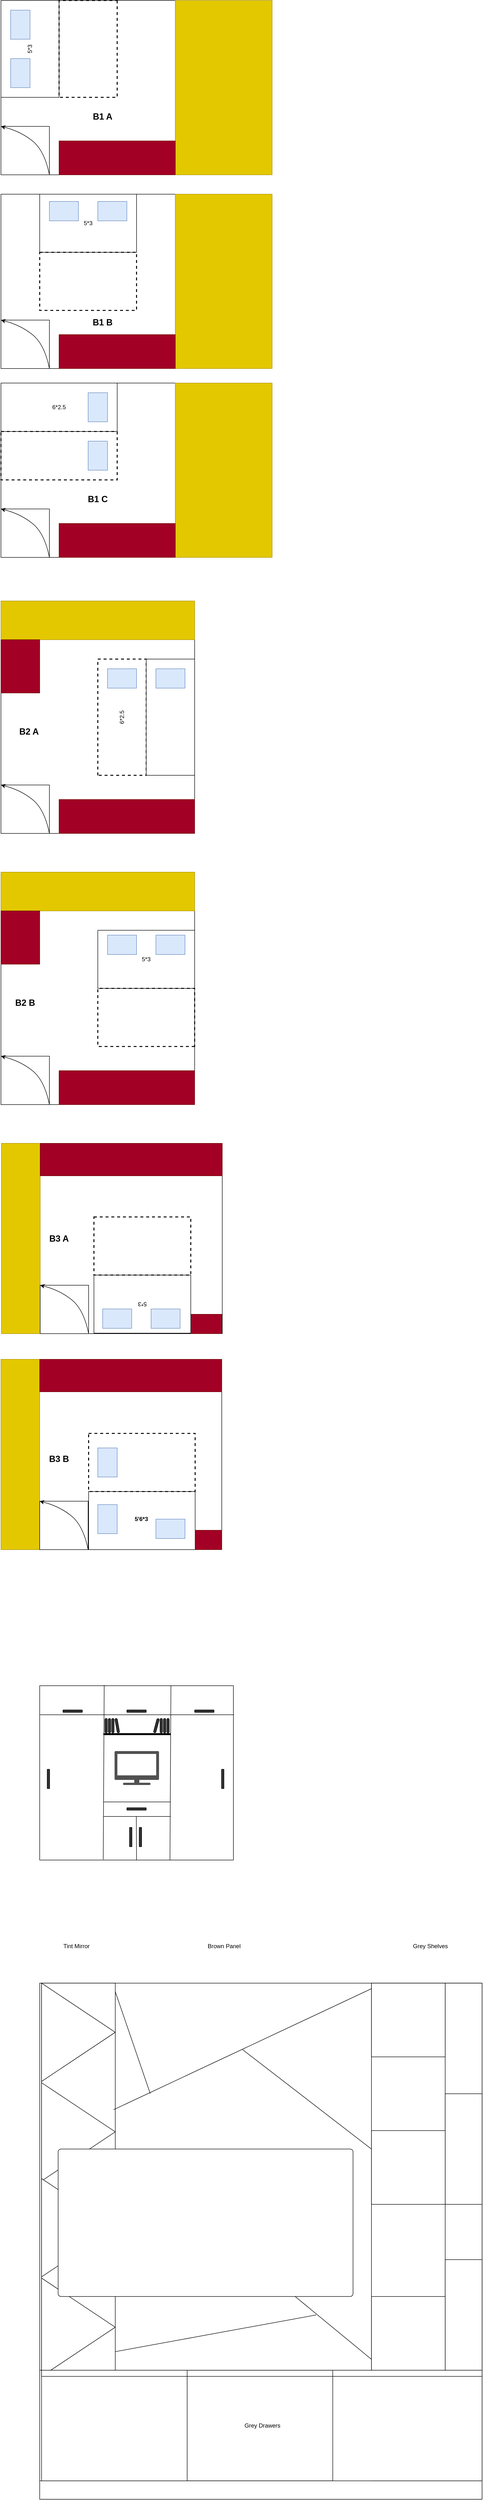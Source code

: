 <mxfile version="14.8.1" type="github">
  <diagram id="ZkYAFQrB4FQ_Co6BY5Ft" name="Page-1">
    <mxGraphModel dx="2098" dy="2059" grid="1" gridSize="10" guides="1" tooltips="1" connect="1" arrows="1" fold="1" page="0" pageScale="1" pageWidth="827" pageHeight="1169" math="0" shadow="0">
      <root>
        <mxCell id="0" />
        <mxCell id="1" parent="0" />
        <mxCell id="LpJt9IebrQdKaDS4yMnM-16" value="" style="whiteSpace=wrap;html=1;fillColor=none;" parent="1" vertex="1">
          <mxGeometry x="-720" y="-370" width="360" height="360" as="geometry" />
        </mxCell>
        <mxCell id="LpJt9IebrQdKaDS4yMnM-1" value="" style="whiteSpace=wrap;html=1;fillColor=none;" parent="1" vertex="1">
          <mxGeometry x="-720" y="-760" width="360" height="360" as="geometry" />
        </mxCell>
        <mxCell id="LpJt9IebrQdKaDS4yMnM-3" value="" style="rounded=0;whiteSpace=wrap;html=1;fillColor=#e3c800;strokeColor=#B09500;fontColor=#ffffff;" parent="1" vertex="1">
          <mxGeometry x="-360" y="-760" width="200" height="360" as="geometry" />
        </mxCell>
        <mxCell id="LpJt9IebrQdKaDS4yMnM-6" value="" style="rounded=0;whiteSpace=wrap;html=1;fillColor=#a20025;strokeColor=#6F0000;fontColor=#ffffff;" parent="1" vertex="1">
          <mxGeometry x="-600" y="-470" width="240" height="70" as="geometry" />
        </mxCell>
        <mxCell id="LpJt9IebrQdKaDS4yMnM-12" value="" style="group;dashed=1;strokeWidth=2;" parent="1" vertex="1" connectable="0">
          <mxGeometry x="-640" y="-760" width="200" height="240" as="geometry" />
        </mxCell>
        <mxCell id="LpJt9IebrQdKaDS4yMnM-9" value="5*3" style="rounded=0;whiteSpace=wrap;html=1;" parent="LpJt9IebrQdKaDS4yMnM-12" vertex="1">
          <mxGeometry width="200" height="120" as="geometry" />
        </mxCell>
        <mxCell id="LpJt9IebrQdKaDS4yMnM-10" value="" style="rounded=0;whiteSpace=wrap;html=1;fillColor=none;dashed=1;strokeWidth=2;" parent="LpJt9IebrQdKaDS4yMnM-12" vertex="1">
          <mxGeometry y="120" width="200" height="120" as="geometry" />
        </mxCell>
        <mxCell id="LpJt9IebrQdKaDS4yMnM-146" value="" style="rounded=0;whiteSpace=wrap;html=1;fillColor=#dae8fc;strokeColor=#6c8ebf;rotation=-90;" parent="LpJt9IebrQdKaDS4yMnM-12" vertex="1">
          <mxGeometry x="30" y="5" width="40" height="60" as="geometry" />
        </mxCell>
        <mxCell id="LpJt9IebrQdKaDS4yMnM-147" value="" style="rounded=0;whiteSpace=wrap;html=1;fillColor=#dae8fc;strokeColor=#6c8ebf;rotation=-90;" parent="LpJt9IebrQdKaDS4yMnM-12" vertex="1">
          <mxGeometry x="130" y="5" width="40" height="60" as="geometry" />
        </mxCell>
        <mxCell id="LpJt9IebrQdKaDS4yMnM-18" value="" style="rounded=0;whiteSpace=wrap;html=1;fillColor=#e3c800;strokeColor=#B09500;fontColor=#ffffff;" parent="1" vertex="1">
          <mxGeometry x="-360" y="-370" width="200" height="360" as="geometry" />
        </mxCell>
        <mxCell id="LpJt9IebrQdKaDS4yMnM-20" value="" style="rounded=0;whiteSpace=wrap;html=1;fillColor=#a20025;strokeColor=#6F0000;fontColor=#ffffff;" parent="1" vertex="1">
          <mxGeometry x="-600" y="-80" width="240" height="70" as="geometry" />
        </mxCell>
        <mxCell id="LpJt9IebrQdKaDS4yMnM-32" value="" style="whiteSpace=wrap;html=1;fillColor=none;" parent="1" vertex="1">
          <mxGeometry x="-720" y="-1160" width="360" height="360" as="geometry" />
        </mxCell>
        <mxCell id="LpJt9IebrQdKaDS4yMnM-34" value="" style="rounded=0;whiteSpace=wrap;html=1;fillColor=#e3c800;strokeColor=#B09500;fontColor=#ffffff;" parent="1" vertex="1">
          <mxGeometry x="-360" y="-1160" width="200" height="360" as="geometry" />
        </mxCell>
        <mxCell id="LpJt9IebrQdKaDS4yMnM-36" value="" style="rounded=0;whiteSpace=wrap;html=1;fillColor=#a20025;strokeColor=#6F0000;fontColor=#ffffff;" parent="1" vertex="1">
          <mxGeometry x="-600" y="-870" width="240" height="70" as="geometry" />
        </mxCell>
        <mxCell id="LpJt9IebrQdKaDS4yMnM-37" value="" style="group;rotation=-90;" parent="1" vertex="1" connectable="0">
          <mxGeometry x="-700" y="-1180" width="200" height="240" as="geometry" />
        </mxCell>
        <mxCell id="LpJt9IebrQdKaDS4yMnM-40" value="" style="group;rotation=-90;" parent="LpJt9IebrQdKaDS4yMnM-37" vertex="1" connectable="0">
          <mxGeometry width="200" height="240" as="geometry" />
        </mxCell>
        <mxCell id="LpJt9IebrQdKaDS4yMnM-38" value="5*3" style="rounded=0;whiteSpace=wrap;html=1;direction=west;rotation=-90;" parent="LpJt9IebrQdKaDS4yMnM-40" vertex="1">
          <mxGeometry x="-60" y="60" width="200" height="120" as="geometry" />
        </mxCell>
        <mxCell id="LpJt9IebrQdKaDS4yMnM-39" value="" style="rounded=0;whiteSpace=wrap;html=1;direction=west;rotation=-90;fillColor=none;dashed=1;strokeWidth=2;" parent="LpJt9IebrQdKaDS4yMnM-40" vertex="1">
          <mxGeometry x="60" y="60" width="200" height="120" as="geometry" />
        </mxCell>
        <mxCell id="LpJt9IebrQdKaDS4yMnM-143" value="" style="rounded=0;whiteSpace=wrap;html=1;fillColor=#dae8fc;strokeColor=#6c8ebf;" parent="LpJt9IebrQdKaDS4yMnM-40" vertex="1">
          <mxGeometry y="40" width="40" height="60" as="geometry" />
        </mxCell>
        <mxCell id="LpJt9IebrQdKaDS4yMnM-145" value="" style="rounded=0;whiteSpace=wrap;html=1;fillColor=#dae8fc;strokeColor=#6c8ebf;rotation=-180;" parent="LpJt9IebrQdKaDS4yMnM-40" vertex="1">
          <mxGeometry y="140" width="40" height="60" as="geometry" />
        </mxCell>
        <mxCell id="LpJt9IebrQdKaDS4yMnM-14" value="6*2.5" style="rounded=0;whiteSpace=wrap;html=1;" parent="1" vertex="1">
          <mxGeometry x="-720" y="-370" width="240" height="100" as="geometry" />
        </mxCell>
        <mxCell id="LpJt9IebrQdKaDS4yMnM-15" value="" style="rounded=0;whiteSpace=wrap;html=1;fillColor=none;dashed=1;strokeWidth=2;" parent="1" vertex="1">
          <mxGeometry x="-720" y="-270" width="240" height="100" as="geometry" />
        </mxCell>
        <mxCell id="LpJt9IebrQdKaDS4yMnM-49" value="" style="rounded=0;whiteSpace=wrap;html=1;fillColor=#dae8fc;strokeColor=#6c8ebf;" parent="1" vertex="1">
          <mxGeometry x="-540" y="-350" width="40" height="60" as="geometry" />
        </mxCell>
        <mxCell id="LpJt9IebrQdKaDS4yMnM-50" value="" style="rounded=0;whiteSpace=wrap;html=1;fillColor=#dae8fc;strokeColor=#6c8ebf;" parent="1" vertex="1">
          <mxGeometry x="-540" y="-250" width="40" height="60" as="geometry" />
        </mxCell>
        <mxCell id="LpJt9IebrQdKaDS4yMnM-88" value="" style="whiteSpace=wrap;html=1;fillColor=none;" parent="1" vertex="1">
          <mxGeometry x="-639" y="1200" width="376" height="393" as="geometry" />
        </mxCell>
        <mxCell id="LpJt9IebrQdKaDS4yMnM-90" value="" style="rounded=0;whiteSpace=wrap;html=1;fillColor=#e3c800;strokeColor=#B09500;fontColor=#ffffff;" parent="1" vertex="1">
          <mxGeometry x="-719" y="1200" width="80" height="393" as="geometry" />
        </mxCell>
        <mxCell id="LpJt9IebrQdKaDS4yMnM-91" value="" style="rounded=0;whiteSpace=wrap;html=1;fillColor=#a20025;strokeColor=#6F0000;fontColor=#ffffff;" parent="1" vertex="1">
          <mxGeometry x="-639" y="1200" width="376" height="67" as="geometry" />
        </mxCell>
        <mxCell id="LpJt9IebrQdKaDS4yMnM-97" value="" style="rounded=0;whiteSpace=wrap;html=1;fillColor=#a20025;strokeColor=#6F0000;fontColor=#ffffff;" parent="1" vertex="1">
          <mxGeometry x="-328" y="1553" width="64" height="40" as="geometry" />
        </mxCell>
        <mxCell id="LpJt9IebrQdKaDS4yMnM-98" value="" style="group;rotation=-180;" parent="1" vertex="1" connectable="0">
          <mxGeometry x="-528" y="1352" width="200" height="240" as="geometry" />
        </mxCell>
        <mxCell id="LpJt9IebrQdKaDS4yMnM-99" value="" style="group;rotation=-180;fillColor=none;dashed=1;strokeWidth=2;" parent="LpJt9IebrQdKaDS4yMnM-98" vertex="1" connectable="0">
          <mxGeometry width="200" height="240" as="geometry" />
        </mxCell>
        <mxCell id="LpJt9IebrQdKaDS4yMnM-100" value="5*3" style="rounded=0;whiteSpace=wrap;html=1;direction=west;rotation=-180;" parent="LpJt9IebrQdKaDS4yMnM-99" vertex="1">
          <mxGeometry y="120" width="200" height="120" as="geometry" />
        </mxCell>
        <mxCell id="LpJt9IebrQdKaDS4yMnM-101" value="" style="rounded=0;whiteSpace=wrap;html=1;direction=west;rotation=-180;fillColor=none;dashed=1;strokeWidth=2;" parent="LpJt9IebrQdKaDS4yMnM-99" vertex="1">
          <mxGeometry width="200" height="120" as="geometry" />
        </mxCell>
        <mxCell id="LpJt9IebrQdKaDS4yMnM-171" value="" style="rounded=0;whiteSpace=wrap;html=1;fillColor=#dae8fc;strokeColor=#6c8ebf;rotation=-90;" parent="LpJt9IebrQdKaDS4yMnM-99" vertex="1">
          <mxGeometry x="28" y="180" width="40" height="60" as="geometry" />
        </mxCell>
        <mxCell id="LpJt9IebrQdKaDS4yMnM-172" value="" style="rounded=0;whiteSpace=wrap;html=1;fillColor=#dae8fc;strokeColor=#6c8ebf;rotation=-90;" parent="LpJt9IebrQdKaDS4yMnM-99" vertex="1">
          <mxGeometry x="128" y="180" width="40" height="60" as="geometry" />
        </mxCell>
        <mxCell id="LpJt9IebrQdKaDS4yMnM-107" value="" style="whiteSpace=wrap;html=1;fillColor=none;" parent="1" vertex="1">
          <mxGeometry x="-640" y="1646" width="376" height="393" as="geometry" />
        </mxCell>
        <mxCell id="LpJt9IebrQdKaDS4yMnM-109" value="" style="rounded=0;whiteSpace=wrap;html=1;fillColor=#e3c800;strokeColor=#B09500;fontColor=#ffffff;" parent="1" vertex="1">
          <mxGeometry x="-720" y="1646" width="80" height="393" as="geometry" />
        </mxCell>
        <mxCell id="LpJt9IebrQdKaDS4yMnM-110" value="" style="rounded=0;whiteSpace=wrap;html=1;fillColor=#a20025;strokeColor=#6F0000;fontColor=#ffffff;" parent="1" vertex="1">
          <mxGeometry x="-640" y="1646" width="376" height="67" as="geometry" />
        </mxCell>
        <mxCell id="LpJt9IebrQdKaDS4yMnM-117" value="" style="group;rotation=-180;" parent="1" vertex="1" connectable="0">
          <mxGeometry x="-520" y="1799" width="200" height="240" as="geometry" />
        </mxCell>
        <mxCell id="LpJt9IebrQdKaDS4yMnM-118" value="" style="group;rotation=-180;fillColor=none;" parent="LpJt9IebrQdKaDS4yMnM-117" vertex="1" connectable="0">
          <mxGeometry x="-20" y="-3" width="200" height="240" as="geometry" />
        </mxCell>
        <mxCell id="LpJt9IebrQdKaDS4yMnM-119" value="" style="rounded=0;whiteSpace=wrap;html=1;direction=west;rotation=-180;" parent="LpJt9IebrQdKaDS4yMnM-118" vertex="1">
          <mxGeometry x="1" y="123" width="220" height="120" as="geometry" />
        </mxCell>
        <mxCell id="LpJt9IebrQdKaDS4yMnM-120" value="" style="rounded=0;whiteSpace=wrap;html=1;direction=west;rotation=-180;fillColor=none;dashed=1;strokeWidth=2;" parent="LpJt9IebrQdKaDS4yMnM-118" vertex="1">
          <mxGeometry x="1" y="3" width="220" height="120" as="geometry" />
        </mxCell>
        <mxCell id="LpJt9IebrQdKaDS4yMnM-121" value="" style="rounded=0;whiteSpace=wrap;html=1;fillColor=#dae8fc;strokeColor=#6c8ebf;" parent="LpJt9IebrQdKaDS4yMnM-118" vertex="1">
          <mxGeometry x="20" y="150" width="40" height="60" as="geometry" />
        </mxCell>
        <mxCell id="LpJt9IebrQdKaDS4yMnM-122" value="" style="rounded=0;whiteSpace=wrap;html=1;fillColor=#dae8fc;strokeColor=#6c8ebf;" parent="LpJt9IebrQdKaDS4yMnM-118" vertex="1">
          <mxGeometry x="20" y="33" width="40" height="60" as="geometry" />
        </mxCell>
        <mxCell id="szGgx06OWhjKix8JStCV-1" value="&lt;b&gt;5&#39;6*3&lt;/b&gt;" style="text;html=1;strokeColor=none;fillColor=none;align=center;verticalAlign=middle;whiteSpace=wrap;rounded=0;dashed=1;" parent="LpJt9IebrQdKaDS4yMnM-118" vertex="1">
          <mxGeometry x="90" y="170" width="40" height="20" as="geometry" />
        </mxCell>
        <mxCell id="LpJt9IebrQdKaDS4yMnM-124" value="" style="rounded=0;whiteSpace=wrap;html=1;fillColor=#dae8fc;rotation=90;strokeColor=#6c8ebf;" parent="1" vertex="1">
          <mxGeometry x="-390" y="1966" width="40" height="60" as="geometry" />
        </mxCell>
        <mxCell id="LpJt9IebrQdKaDS4yMnM-132" value="" style="rounded=0;whiteSpace=wrap;html=1;fillColor=#a20025;strokeColor=#6F0000;fontColor=#ffffff;" parent="1" vertex="1">
          <mxGeometry x="-319" y="1999" width="55" height="40" as="geometry" />
        </mxCell>
        <mxCell id="LpJt9IebrQdKaDS4yMnM-139" value="" style="group" parent="1" vertex="1" connectable="0">
          <mxGeometry x="-720" y="-900" width="100" height="100" as="geometry" />
        </mxCell>
        <mxCell id="LpJt9IebrQdKaDS4yMnM-33" value="" style="rounded=0;whiteSpace=wrap;html=1;" parent="LpJt9IebrQdKaDS4yMnM-139" vertex="1">
          <mxGeometry width="100" height="100" as="geometry" />
        </mxCell>
        <mxCell id="LpJt9IebrQdKaDS4yMnM-135" value="" style="curved=1;endArrow=classic;html=1;entryX=0;entryY=0;entryDx=0;entryDy=0;exitX=1;exitY=1;exitDx=0;exitDy=0;" parent="LpJt9IebrQdKaDS4yMnM-139" source="LpJt9IebrQdKaDS4yMnM-33" target="LpJt9IebrQdKaDS4yMnM-33" edge="1">
          <mxGeometry width="50" height="50" relative="1" as="geometry">
            <mxPoint x="40" y="80" as="sourcePoint" />
            <mxPoint x="90" y="30" as="targetPoint" />
            <Array as="points">
              <mxPoint x="90" y="50" />
              <mxPoint x="40" y="10" />
            </Array>
          </mxGeometry>
        </mxCell>
        <mxCell id="LpJt9IebrQdKaDS4yMnM-140" value="" style="group" parent="1" vertex="1" connectable="0">
          <mxGeometry x="-720" y="-500" width="100" height="100" as="geometry" />
        </mxCell>
        <mxCell id="LpJt9IebrQdKaDS4yMnM-141" value="" style="rounded=0;whiteSpace=wrap;html=1;" parent="LpJt9IebrQdKaDS4yMnM-140" vertex="1">
          <mxGeometry width="100" height="100" as="geometry" />
        </mxCell>
        <mxCell id="LpJt9IebrQdKaDS4yMnM-142" value="" style="curved=1;endArrow=classic;html=1;entryX=0;entryY=0;entryDx=0;entryDy=0;exitX=1;exitY=1;exitDx=0;exitDy=0;" parent="LpJt9IebrQdKaDS4yMnM-140" source="LpJt9IebrQdKaDS4yMnM-141" target="LpJt9IebrQdKaDS4yMnM-141" edge="1">
          <mxGeometry width="50" height="50" relative="1" as="geometry">
            <mxPoint x="40" y="80" as="sourcePoint" />
            <mxPoint x="90" y="30" as="targetPoint" />
            <Array as="points">
              <mxPoint x="90" y="50" />
              <mxPoint x="40" y="10" />
            </Array>
          </mxGeometry>
        </mxCell>
        <mxCell id="LpJt9IebrQdKaDS4yMnM-148" value="" style="group" parent="1" vertex="1" connectable="0">
          <mxGeometry x="-720" y="-110" width="100" height="100" as="geometry" />
        </mxCell>
        <mxCell id="LpJt9IebrQdKaDS4yMnM-149" value="" style="rounded=0;whiteSpace=wrap;html=1;" parent="LpJt9IebrQdKaDS4yMnM-148" vertex="1">
          <mxGeometry width="100" height="100" as="geometry" />
        </mxCell>
        <mxCell id="LpJt9IebrQdKaDS4yMnM-150" value="" style="curved=1;endArrow=classic;html=1;entryX=0;entryY=0;entryDx=0;entryDy=0;exitX=1;exitY=1;exitDx=0;exitDy=0;" parent="LpJt9IebrQdKaDS4yMnM-148" source="LpJt9IebrQdKaDS4yMnM-149" target="LpJt9IebrQdKaDS4yMnM-149" edge="1">
          <mxGeometry width="50" height="50" relative="1" as="geometry">
            <mxPoint x="40" y="80" as="sourcePoint" />
            <mxPoint x="90" y="30" as="targetPoint" />
            <Array as="points">
              <mxPoint x="90" y="50" />
              <mxPoint x="40" y="10" />
            </Array>
          </mxGeometry>
        </mxCell>
        <mxCell id="LpJt9IebrQdKaDS4yMnM-154" value="" style="group;rotation=0;" parent="1" vertex="1" connectable="0">
          <mxGeometry x="-722" y="80.0" width="401" height="480" as="geometry" />
        </mxCell>
        <mxCell id="LpJt9IebrQdKaDS4yMnM-52" value="" style="whiteSpace=wrap;html=1;fillColor=none;rotation=0;" parent="LpJt9IebrQdKaDS4yMnM-154" vertex="1">
          <mxGeometry x="2" y="80" width="400" height="400" as="geometry" />
        </mxCell>
        <mxCell id="LpJt9IebrQdKaDS4yMnM-54" value="" style="rounded=0;whiteSpace=wrap;html=1;fillColor=#e3c800;strokeColor=#B09500;fontColor=#ffffff;rotation=-90;" parent="LpJt9IebrQdKaDS4yMnM-154" vertex="1">
          <mxGeometry x="162" y="-160" width="80" height="400" as="geometry" />
        </mxCell>
        <mxCell id="LpJt9IebrQdKaDS4yMnM-56" value="" style="rounded=0;whiteSpace=wrap;html=1;fillColor=#a20025;strokeColor=#6F0000;fontColor=#ffffff;rotation=0;" parent="LpJt9IebrQdKaDS4yMnM-154" vertex="1">
          <mxGeometry x="122" y="410" width="280" height="70" as="geometry" />
        </mxCell>
        <mxCell id="LpJt9IebrQdKaDS4yMnM-62" value="" style="rounded=0;whiteSpace=wrap;html=1;fillColor=#a20025;strokeColor=#6F0000;fontColor=#ffffff;rotation=0;" parent="LpJt9IebrQdKaDS4yMnM-154" vertex="1">
          <mxGeometry x="2" y="80" width="80" height="110" as="geometry" />
        </mxCell>
        <mxCell id="LpJt9IebrQdKaDS4yMnM-57" value="6*2.5" style="rounded=0;whiteSpace=wrap;html=1;rotation=-90;fillColor=none;dashed=1;strokeWidth=2;" parent="LpJt9IebrQdKaDS4yMnM-154" vertex="1">
          <mxGeometry x="132" y="190" width="240" height="100" as="geometry" />
        </mxCell>
        <mxCell id="LpJt9IebrQdKaDS4yMnM-58" value="" style="rounded=0;whiteSpace=wrap;html=1;rotation=-90;" parent="LpJt9IebrQdKaDS4yMnM-154" vertex="1">
          <mxGeometry x="232" y="190" width="240" height="100" as="geometry" />
        </mxCell>
        <mxCell id="LpJt9IebrQdKaDS4yMnM-59" value="" style="rounded=0;whiteSpace=wrap;html=1;fillColor=#dae8fc;strokeColor=#6c8ebf;rotation=-90;" parent="LpJt9IebrQdKaDS4yMnM-154" vertex="1">
          <mxGeometry x="232" y="130" width="40" height="60" as="geometry" />
        </mxCell>
        <mxCell id="LpJt9IebrQdKaDS4yMnM-60" value="" style="rounded=0;whiteSpace=wrap;html=1;fillColor=#dae8fc;strokeColor=#6c8ebf;rotation=-90;" parent="LpJt9IebrQdKaDS4yMnM-154" vertex="1">
          <mxGeometry x="332" y="130" width="40" height="60" as="geometry" />
        </mxCell>
        <mxCell id="LpJt9IebrQdKaDS4yMnM-177" value="&lt;b&gt;&lt;font style=&quot;font-size: 18px&quot;&gt;B2 A&lt;/font&gt;&lt;/b&gt;" style="text;html=1;strokeColor=none;fillColor=none;align=center;verticalAlign=middle;whiteSpace=wrap;rounded=0;dashed=1;" parent="LpJt9IebrQdKaDS4yMnM-154" vertex="1">
          <mxGeometry x="30" y="260" width="60" height="20" as="geometry" />
        </mxCell>
        <mxCell id="LpJt9IebrQdKaDS4yMnM-151" value="" style="group;rotation=0;" parent="LpJt9IebrQdKaDS4yMnM-154" vertex="1" connectable="0">
          <mxGeometry x="2" y="380" width="100" height="100" as="geometry" />
        </mxCell>
        <mxCell id="LpJt9IebrQdKaDS4yMnM-152" value="" style="rounded=0;whiteSpace=wrap;html=1;rotation=0;" parent="LpJt9IebrQdKaDS4yMnM-151" vertex="1">
          <mxGeometry width="100" height="100" as="geometry" />
        </mxCell>
        <mxCell id="LpJt9IebrQdKaDS4yMnM-153" value="" style="curved=1;endArrow=classic;html=1;entryX=0;entryY=0;entryDx=0;entryDy=0;exitX=1;exitY=1;exitDx=0;exitDy=0;" parent="LpJt9IebrQdKaDS4yMnM-151" source="LpJt9IebrQdKaDS4yMnM-152" target="LpJt9IebrQdKaDS4yMnM-152" edge="1">
          <mxGeometry width="50" height="50" relative="1" as="geometry">
            <mxPoint x="40" y="80" as="sourcePoint" />
            <mxPoint x="90" y="30" as="targetPoint" />
            <Array as="points">
              <mxPoint x="90" y="50" />
              <mxPoint x="40" y="10" />
            </Array>
          </mxGeometry>
        </mxCell>
        <mxCell id="LpJt9IebrQdKaDS4yMnM-158" value="" style="group;rotation=0;" parent="1" vertex="1" connectable="0">
          <mxGeometry x="-720" y="640" width="400" height="480" as="geometry" />
        </mxCell>
        <mxCell id="LpJt9IebrQdKaDS4yMnM-63" value="" style="whiteSpace=wrap;html=1;fillColor=none;rotation=0;" parent="LpJt9IebrQdKaDS4yMnM-158" vertex="1">
          <mxGeometry y="80" width="400" height="400" as="geometry" />
        </mxCell>
        <mxCell id="LpJt9IebrQdKaDS4yMnM-65" value="" style="rounded=0;whiteSpace=wrap;html=1;fillColor=#e3c800;strokeColor=#B09500;fontColor=#ffffff;rotation=-90;" parent="LpJt9IebrQdKaDS4yMnM-158" vertex="1">
          <mxGeometry x="160" y="-160" width="80" height="400" as="geometry" />
        </mxCell>
        <mxCell id="LpJt9IebrQdKaDS4yMnM-67" value="" style="rounded=0;whiteSpace=wrap;html=1;fillColor=#a20025;strokeColor=#6F0000;fontColor=#ffffff;rotation=0;" parent="LpJt9IebrQdKaDS4yMnM-158" vertex="1">
          <mxGeometry x="120" y="410" width="280" height="70" as="geometry" />
        </mxCell>
        <mxCell id="LpJt9IebrQdKaDS4yMnM-73" value="" style="rounded=0;whiteSpace=wrap;html=1;fillColor=#a20025;strokeColor=#6F0000;fontColor=#ffffff;rotation=0;" parent="LpJt9IebrQdKaDS4yMnM-158" vertex="1">
          <mxGeometry y="80" width="80" height="110" as="geometry" />
        </mxCell>
        <mxCell id="LpJt9IebrQdKaDS4yMnM-74" value="" style="group;rotation=0;" parent="LpJt9IebrQdKaDS4yMnM-158" vertex="1" connectable="0">
          <mxGeometry x="200" y="120" width="200" height="240" as="geometry" />
        </mxCell>
        <mxCell id="LpJt9IebrQdKaDS4yMnM-75" value="" style="group;rotation=0;fillColor=none;" parent="LpJt9IebrQdKaDS4yMnM-74" vertex="1" connectable="0">
          <mxGeometry width="200" height="240" as="geometry" />
        </mxCell>
        <mxCell id="LpJt9IebrQdKaDS4yMnM-76" value="5*3" style="rounded=0;whiteSpace=wrap;html=1;direction=west;rotation=0;" parent="LpJt9IebrQdKaDS4yMnM-75" vertex="1">
          <mxGeometry width="200" height="120" as="geometry" />
        </mxCell>
        <mxCell id="LpJt9IebrQdKaDS4yMnM-77" value="" style="rounded=0;whiteSpace=wrap;html=1;direction=west;rotation=0;fillColor=none;dashed=1;strokeWidth=2;" parent="LpJt9IebrQdKaDS4yMnM-75" vertex="1">
          <mxGeometry y="120" width="200" height="120" as="geometry" />
        </mxCell>
        <mxCell id="LpJt9IebrQdKaDS4yMnM-169" value="" style="rounded=0;whiteSpace=wrap;html=1;fillColor=#dae8fc;strokeColor=#6c8ebf;rotation=-90;" parent="LpJt9IebrQdKaDS4yMnM-75" vertex="1">
          <mxGeometry x="30" width="40" height="60" as="geometry" />
        </mxCell>
        <mxCell id="LpJt9IebrQdKaDS4yMnM-170" value="" style="rounded=0;whiteSpace=wrap;html=1;fillColor=#dae8fc;strokeColor=#6c8ebf;rotation=-90;" parent="LpJt9IebrQdKaDS4yMnM-75" vertex="1">
          <mxGeometry x="130" width="40" height="60" as="geometry" />
        </mxCell>
        <mxCell id="LpJt9IebrQdKaDS4yMnM-155" value="" style="group;rotation=0;" parent="LpJt9IebrQdKaDS4yMnM-158" vertex="1" connectable="0">
          <mxGeometry y="380" width="100" height="100" as="geometry" />
        </mxCell>
        <mxCell id="LpJt9IebrQdKaDS4yMnM-156" value="" style="rounded=0;whiteSpace=wrap;html=1;rotation=0;" parent="LpJt9IebrQdKaDS4yMnM-155" vertex="1">
          <mxGeometry width="100" height="100" as="geometry" />
        </mxCell>
        <mxCell id="LpJt9IebrQdKaDS4yMnM-157" value="" style="curved=1;endArrow=classic;html=1;entryX=0;entryY=0;entryDx=0;entryDy=0;exitX=1;exitY=1;exitDx=0;exitDy=0;" parent="LpJt9IebrQdKaDS4yMnM-155" source="LpJt9IebrQdKaDS4yMnM-156" target="LpJt9IebrQdKaDS4yMnM-156" edge="1">
          <mxGeometry width="50" height="50" relative="1" as="geometry">
            <mxPoint x="40" y="80" as="sourcePoint" />
            <mxPoint x="90" y="30" as="targetPoint" />
            <Array as="points">
              <mxPoint x="90" y="50" />
              <mxPoint x="40" y="10" />
            </Array>
          </mxGeometry>
        </mxCell>
        <mxCell id="LpJt9IebrQdKaDS4yMnM-178" value="&lt;b&gt;&lt;font style=&quot;font-size: 18px&quot;&gt;B2 B&lt;/font&gt;&lt;/b&gt;" style="text;html=1;strokeColor=none;fillColor=none;align=center;verticalAlign=middle;whiteSpace=wrap;rounded=0;dashed=1;" parent="LpJt9IebrQdKaDS4yMnM-158" vertex="1">
          <mxGeometry x="20" y="260" width="60" height="20" as="geometry" />
        </mxCell>
        <mxCell id="LpJt9IebrQdKaDS4yMnM-162" value="" style="group" parent="1" vertex="1" connectable="0">
          <mxGeometry x="-639" y="1493" width="100" height="100" as="geometry" />
        </mxCell>
        <mxCell id="LpJt9IebrQdKaDS4yMnM-163" value="" style="rounded=0;whiteSpace=wrap;html=1;" parent="LpJt9IebrQdKaDS4yMnM-162" vertex="1">
          <mxGeometry width="100" height="100" as="geometry" />
        </mxCell>
        <mxCell id="LpJt9IebrQdKaDS4yMnM-164" value="" style="curved=1;endArrow=classic;html=1;entryX=0;entryY=0;entryDx=0;entryDy=0;exitX=1;exitY=1;exitDx=0;exitDy=0;" parent="LpJt9IebrQdKaDS4yMnM-162" source="LpJt9IebrQdKaDS4yMnM-163" target="LpJt9IebrQdKaDS4yMnM-163" edge="1">
          <mxGeometry width="50" height="50" relative="1" as="geometry">
            <mxPoint x="40" y="80" as="sourcePoint" />
            <mxPoint x="90" y="30" as="targetPoint" />
            <Array as="points">
              <mxPoint x="90" y="50" />
              <mxPoint x="40" y="10" />
            </Array>
          </mxGeometry>
        </mxCell>
        <mxCell id="LpJt9IebrQdKaDS4yMnM-165" value="" style="group" parent="1" vertex="1" connectable="0">
          <mxGeometry x="-640" y="1939" width="100" height="100" as="geometry" />
        </mxCell>
        <mxCell id="LpJt9IebrQdKaDS4yMnM-166" value="" style="rounded=0;whiteSpace=wrap;html=1;" parent="LpJt9IebrQdKaDS4yMnM-165" vertex="1">
          <mxGeometry width="100" height="100" as="geometry" />
        </mxCell>
        <mxCell id="LpJt9IebrQdKaDS4yMnM-167" value="" style="curved=1;endArrow=classic;html=1;entryX=0;entryY=0;entryDx=0;entryDy=0;exitX=1;exitY=1;exitDx=0;exitDy=0;" parent="LpJt9IebrQdKaDS4yMnM-165" source="LpJt9IebrQdKaDS4yMnM-166" target="LpJt9IebrQdKaDS4yMnM-166" edge="1">
          <mxGeometry width="50" height="50" relative="1" as="geometry">
            <mxPoint x="40" y="80" as="sourcePoint" />
            <mxPoint x="90" y="30" as="targetPoint" />
            <Array as="points">
              <mxPoint x="90" y="50" />
              <mxPoint x="40" y="10" />
            </Array>
          </mxGeometry>
        </mxCell>
        <mxCell id="LpJt9IebrQdKaDS4yMnM-173" value="&lt;b&gt;&lt;font style=&quot;font-size: 18px&quot;&gt;B1 A&lt;/font&gt;&lt;/b&gt;" style="text;html=1;strokeColor=none;fillColor=none;align=center;verticalAlign=middle;whiteSpace=wrap;rounded=0;dashed=1;" parent="1" vertex="1">
          <mxGeometry x="-540" y="-930" width="60" height="20" as="geometry" />
        </mxCell>
        <mxCell id="LpJt9IebrQdKaDS4yMnM-175" value="&lt;b&gt;&lt;font style=&quot;font-size: 18px&quot;&gt;B1 B&lt;/font&gt;&lt;/b&gt;" style="text;html=1;strokeColor=none;fillColor=none;align=center;verticalAlign=middle;whiteSpace=wrap;rounded=0;dashed=1;" parent="1" vertex="1">
          <mxGeometry x="-540" y="-505" width="60" height="20" as="geometry" />
        </mxCell>
        <mxCell id="LpJt9IebrQdKaDS4yMnM-176" value="&lt;b&gt;&lt;font style=&quot;font-size: 18px&quot;&gt;B1 C&lt;/font&gt;&lt;/b&gt;" style="text;html=1;strokeColor=none;fillColor=none;align=center;verticalAlign=middle;whiteSpace=wrap;rounded=0;dashed=1;" parent="1" vertex="1">
          <mxGeometry x="-550" y="-140" width="60" height="20" as="geometry" />
        </mxCell>
        <mxCell id="LpJt9IebrQdKaDS4yMnM-179" value="&lt;b&gt;&lt;font style=&quot;font-size: 18px&quot;&gt;B3 A&lt;/font&gt;&lt;/b&gt;" style="text;html=1;strokeColor=none;fillColor=none;align=center;verticalAlign=middle;whiteSpace=wrap;rounded=0;dashed=1;" parent="1" vertex="1">
          <mxGeometry x="-630" y="1386.5" width="60" height="20" as="geometry" />
        </mxCell>
        <mxCell id="LpJt9IebrQdKaDS4yMnM-180" value="&lt;b&gt;&lt;font style=&quot;font-size: 18px&quot;&gt;B3 B&lt;/font&gt;&lt;/b&gt;" style="text;html=1;strokeColor=none;fillColor=none;align=center;verticalAlign=middle;whiteSpace=wrap;rounded=0;dashed=1;" parent="1" vertex="1">
          <mxGeometry x="-630" y="1842" width="60" height="20" as="geometry" />
        </mxCell>
        <mxCell id="iaUl5woXVu4vy6YyLLjF-63" value="" style="group" parent="1" vertex="1" connectable="0">
          <mxGeometry x="-640" y="2320" width="401" height="360" as="geometry" />
        </mxCell>
        <mxCell id="iaUl5woXVu4vy6YyLLjF-14" value="" style="group" parent="iaUl5woXVu4vy6YyLLjF-63" vertex="1" connectable="0">
          <mxGeometry width="401" height="360" as="geometry" />
        </mxCell>
        <mxCell id="iaUl5woXVu4vy6YyLLjF-10" value="" style="rounded=0;whiteSpace=wrap;html=1;" parent="iaUl5woXVu4vy6YyLLjF-14" vertex="1">
          <mxGeometry width="400" height="360" as="geometry" />
        </mxCell>
        <mxCell id="iaUl5woXVu4vy6YyLLjF-11" value="" style="endArrow=none;html=1;entryX=0.333;entryY=-0.003;entryDx=0;entryDy=0;entryPerimeter=0;exitX=0.328;exitY=0.997;exitDx=0;exitDy=0;exitPerimeter=0;" parent="iaUl5woXVu4vy6YyLLjF-14" source="iaUl5woXVu4vy6YyLLjF-10" target="iaUl5woXVu4vy6YyLLjF-10" edge="1">
          <mxGeometry width="50" height="50" relative="1" as="geometry">
            <mxPoint x="320" y="370" as="sourcePoint" />
            <mxPoint x="370" y="320" as="targetPoint" />
          </mxGeometry>
        </mxCell>
        <mxCell id="iaUl5woXVu4vy6YyLLjF-12" value="" style="endArrow=none;html=1;entryX=0.333;entryY=-0.003;entryDx=0;entryDy=0;entryPerimeter=0;exitX=0.328;exitY=0.997;exitDx=0;exitDy=0;exitPerimeter=0;" parent="iaUl5woXVu4vy6YyLLjF-14" edge="1">
          <mxGeometry width="50" height="50" relative="1" as="geometry">
            <mxPoint x="269.0" y="360" as="sourcePoint" />
            <mxPoint x="271.0" as="targetPoint" />
          </mxGeometry>
        </mxCell>
        <mxCell id="iaUl5woXVu4vy6YyLLjF-26" value="" style="endArrow=none;html=1;rounded=1;" parent="iaUl5woXVu4vy6YyLLjF-14" edge="1">
          <mxGeometry width="50" height="50" relative="1" as="geometry">
            <mxPoint x="200" y="360" as="sourcePoint" />
            <mxPoint x="199.5" y="270" as="targetPoint" />
          </mxGeometry>
        </mxCell>
        <mxCell id="iaUl5woXVu4vy6YyLLjF-28" value="" style="pointerEvents=1;shadow=0;dashed=0;html=1;strokeColor=none;fillColor=#505050;labelPosition=center;verticalLabelPosition=bottom;verticalAlign=top;outlineConnect=0;align=center;shape=mxgraph.office.devices.tv;" parent="iaUl5woXVu4vy6YyLLjF-14" vertex="1">
          <mxGeometry x="154.61" y="135" width="91.78" height="70" as="geometry" />
        </mxCell>
        <mxCell id="iaUl5woXVu4vy6YyLLjF-29" value="" style="group" parent="iaUl5woXVu4vy6YyLLjF-14" vertex="1" connectable="0">
          <mxGeometry y="50" width="401" height="10" as="geometry" />
        </mxCell>
        <mxCell id="iaUl5woXVu4vy6YyLLjF-13" value="" style="endArrow=none;html=1;rounded=1;" parent="iaUl5woXVu4vy6YyLLjF-29" edge="1">
          <mxGeometry width="50" height="50" relative="1" as="geometry">
            <mxPoint x="401" y="10" as="sourcePoint" />
            <mxPoint y="10" as="targetPoint" />
          </mxGeometry>
        </mxCell>
        <mxCell id="iaUl5woXVu4vy6YyLLjF-18" value="" style="rounded=1;whiteSpace=wrap;html=1;fillColor=#333333;" parent="iaUl5woXVu4vy6YyLLjF-29" vertex="1">
          <mxGeometry x="180" width="40" height="5" as="geometry" />
        </mxCell>
        <mxCell id="iaUl5woXVu4vy6YyLLjF-69" value="" style="rounded=1;whiteSpace=wrap;html=1;fillColor=#333333;arcSize=50;rotation=90;" parent="iaUl5woXVu4vy6YyLLjF-14" vertex="1">
          <mxGeometry x="136.11" y="80" width="30" height="5" as="geometry" />
        </mxCell>
        <mxCell id="iaUl5woXVu4vy6YyLLjF-70" value="" style="rounded=1;whiteSpace=wrap;html=1;fillColor=#333333;arcSize=50;rotation=90;" parent="iaUl5woXVu4vy6YyLLjF-14" vertex="1">
          <mxGeometry x="129.11" y="80" width="30" height="5" as="geometry" />
        </mxCell>
        <mxCell id="iaUl5woXVu4vy6YyLLjF-71" value="" style="rounded=1;whiteSpace=wrap;html=1;fillColor=#333333;arcSize=50;rotation=90;" parent="iaUl5woXVu4vy6YyLLjF-14" vertex="1">
          <mxGeometry x="122.11" y="80" width="30" height="5" as="geometry" />
        </mxCell>
        <mxCell id="iaUl5woXVu4vy6YyLLjF-72" value="" style="rounded=1;whiteSpace=wrap;html=1;fillColor=#333333;arcSize=50;rotation=80;" parent="iaUl5woXVu4vy6YyLLjF-14" vertex="1">
          <mxGeometry x="145.11" y="80" width="30" height="5" as="geometry" />
        </mxCell>
        <mxCell id="iaUl5woXVu4vy6YyLLjF-15" value="" style="endArrow=none;html=1;rounded=1;" parent="iaUl5woXVu4vy6YyLLjF-63" edge="1">
          <mxGeometry width="50" height="50" as="geometry">
            <mxPoint x="270.5" y="240" as="sourcePoint" />
            <mxPoint x="131.5" y="240" as="targetPoint" />
          </mxGeometry>
        </mxCell>
        <mxCell id="iaUl5woXVu4vy6YyLLjF-16" value="" style="endArrow=none;html=1;rounded=1;" parent="iaUl5woXVu4vy6YyLLjF-63" edge="1">
          <mxGeometry width="50" height="50" as="geometry">
            <mxPoint x="270.5" y="270" as="sourcePoint" />
            <mxPoint x="131.5" y="270" as="targetPoint" />
          </mxGeometry>
        </mxCell>
        <mxCell id="iaUl5woXVu4vy6YyLLjF-19" value="" style="rounded=1;whiteSpace=wrap;html=1;fillColor=#333333;" parent="iaUl5woXVu4vy6YyLLjF-63" vertex="1">
          <mxGeometry x="320" y="50" width="40" height="5" as="geometry" />
        </mxCell>
        <mxCell id="iaUl5woXVu4vy6YyLLjF-20" value="" style="rounded=1;whiteSpace=wrap;html=1;fillColor=#333333;" parent="iaUl5woXVu4vy6YyLLjF-63" vertex="1">
          <mxGeometry x="48" y="50" width="40" height="5" as="geometry" />
        </mxCell>
        <mxCell id="iaUl5woXVu4vy6YyLLjF-21" value="" style="rounded=1;whiteSpace=wrap;html=1;fillColor=#333333;direction=south;" parent="iaUl5woXVu4vy6YyLLjF-63" vertex="1">
          <mxGeometry x="15.5" y="172.5" width="5" height="40" as="geometry" />
        </mxCell>
        <mxCell id="iaUl5woXVu4vy6YyLLjF-22" value="" style="rounded=1;whiteSpace=wrap;html=1;fillColor=#333333;direction=south;" parent="iaUl5woXVu4vy6YyLLjF-63" vertex="1">
          <mxGeometry x="375.5" y="172.5" width="5" height="40" as="geometry" />
        </mxCell>
        <mxCell id="iaUl5woXVu4vy6YyLLjF-23" value="" style="rounded=1;whiteSpace=wrap;html=1;fillColor=#333333;" parent="iaUl5woXVu4vy6YyLLjF-63" vertex="1">
          <mxGeometry x="180" y="252" width="40" height="5" as="geometry" />
        </mxCell>
        <mxCell id="iaUl5woXVu4vy6YyLLjF-24" value="" style="rounded=1;whiteSpace=wrap;html=1;fillColor=#333333;direction=south;" parent="iaUl5woXVu4vy6YyLLjF-63" vertex="1">
          <mxGeometry x="185.5" y="292.5" width="5" height="40" as="geometry" />
        </mxCell>
        <mxCell id="iaUl5woXVu4vy6YyLLjF-25" value="" style="rounded=1;whiteSpace=wrap;html=1;fillColor=#333333;direction=south;" parent="iaUl5woXVu4vy6YyLLjF-63" vertex="1">
          <mxGeometry x="205.5" y="292.5" width="5" height="40" as="geometry" />
        </mxCell>
        <mxCell id="iaUl5woXVu4vy6YyLLjF-60" value="" style="endArrow=none;html=1;rounded=1;" parent="iaUl5woXVu4vy6YyLLjF-63" edge="1">
          <mxGeometry y="-30" width="50" height="50" as="geometry">
            <mxPoint x="270.5" y="240" as="sourcePoint" />
            <mxPoint x="131.5" y="240" as="targetPoint" />
          </mxGeometry>
        </mxCell>
        <mxCell id="iaUl5woXVu4vy6YyLLjF-62" value="" style="endArrow=none;html=1;rounded=1;strokeWidth=4;" parent="iaUl5woXVu4vy6YyLLjF-63" edge="1">
          <mxGeometry y="-170" width="50" height="50" as="geometry">
            <mxPoint x="270.5" y="100" as="sourcePoint" />
            <mxPoint x="131.5" y="100" as="targetPoint" />
          </mxGeometry>
        </mxCell>
        <mxCell id="iaUl5woXVu4vy6YyLLjF-65" value="" style="rounded=1;whiteSpace=wrap;html=1;fillColor=#333333;arcSize=50;rotation=90;" parent="1" vertex="1">
          <mxGeometry x="-390" y="2400" width="30" height="5" as="geometry" />
        </mxCell>
        <mxCell id="iaUl5woXVu4vy6YyLLjF-66" value="" style="rounded=1;whiteSpace=wrap;html=1;fillColor=#333333;arcSize=50;rotation=90;" parent="1" vertex="1">
          <mxGeometry x="-397" y="2400" width="30" height="5" as="geometry" />
        </mxCell>
        <mxCell id="iaUl5woXVu4vy6YyLLjF-67" value="" style="rounded=1;whiteSpace=wrap;html=1;fillColor=#333333;arcSize=50;rotation=90;" parent="1" vertex="1">
          <mxGeometry x="-404" y="2400" width="30" height="5" as="geometry" />
        </mxCell>
        <mxCell id="iaUl5woXVu4vy6YyLLjF-68" value="" style="rounded=1;whiteSpace=wrap;html=1;fillColor=#333333;arcSize=50;rotation=105;" parent="1" vertex="1">
          <mxGeometry x="-414" y="2400" width="30" height="5" as="geometry" />
        </mxCell>
        <mxCell id="hL6NmupwTg1U5qydUNrK-42" value="" style="group;aspect=fixed;" vertex="1" connectable="0" parent="1">
          <mxGeometry x="-640" y="2820" width="913.53" height="1180" as="geometry" />
        </mxCell>
        <mxCell id="hL6NmupwTg1U5qydUNrK-1" value="" style="whiteSpace=wrap;html=1;" vertex="1" parent="hL6NmupwTg1U5qydUNrK-42">
          <mxGeometry y="114.194" width="913.53" height="1065.806" as="geometry" />
        </mxCell>
        <mxCell id="hL6NmupwTg1U5qydUNrK-2" value="" style="rounded=0;whiteSpace=wrap;html=1;" vertex="1" parent="hL6NmupwTg1U5qydUNrK-42">
          <mxGeometry x="685.148" y="114.194" width="228.383" height="1027.742" as="geometry" />
        </mxCell>
        <mxCell id="hL6NmupwTg1U5qydUNrK-3" value="" style="rounded=0;whiteSpace=wrap;html=1;" vertex="1" parent="hL6NmupwTg1U5qydUNrK-42">
          <mxGeometry x="3.806" y="114.194" width="152.255" height="1027.742" as="geometry" />
        </mxCell>
        <mxCell id="hL6NmupwTg1U5qydUNrK-7" value="" style="triangle;whiteSpace=wrap;html=1;aspect=fixed;" vertex="1" parent="hL6NmupwTg1U5qydUNrK-42">
          <mxGeometry x="3.806" y="114.194" width="152.255" height="202.994" as="geometry" />
        </mxCell>
        <mxCell id="hL6NmupwTg1U5qydUNrK-9" value="" style="triangle;whiteSpace=wrap;html=1;aspect=fixed;" vertex="1" parent="hL6NmupwTg1U5qydUNrK-42">
          <mxGeometry x="3.806" y="319.742" width="152.255" height="202.994" as="geometry" />
        </mxCell>
        <mxCell id="hL6NmupwTg1U5qydUNrK-11" value="" style="triangle;whiteSpace=wrap;html=1;aspect=fixed;" vertex="1" parent="hL6NmupwTg1U5qydUNrK-42">
          <mxGeometry x="3.806" y="517.677" width="152.255" height="202.994" as="geometry" />
        </mxCell>
        <mxCell id="hL6NmupwTg1U5qydUNrK-12" value="" style="triangle;whiteSpace=wrap;html=1;aspect=fixed;" vertex="1" parent="hL6NmupwTg1U5qydUNrK-42">
          <mxGeometry x="3.806" y="723.226" width="152.255" height="202.994" as="geometry" />
        </mxCell>
        <mxCell id="hL6NmupwTg1U5qydUNrK-13" value="" style="rounded=0;whiteSpace=wrap;html=1;" vertex="1" parent="hL6NmupwTg1U5qydUNrK-42">
          <mxGeometry x="837.402" y="114.194" width="76.128" height="799.355" as="geometry" />
        </mxCell>
        <mxCell id="hL6NmupwTg1U5qydUNrK-16" value="" style="rounded=0;whiteSpace=wrap;html=1;" vertex="1" parent="hL6NmupwTg1U5qydUNrK-42">
          <mxGeometry x="837.402" y="342.581" width="76.128" height="228.387" as="geometry" />
        </mxCell>
        <mxCell id="hL6NmupwTg1U5qydUNrK-17" value="" style="rounded=0;whiteSpace=wrap;html=1;" vertex="1" parent="hL6NmupwTg1U5qydUNrK-42">
          <mxGeometry x="837.402" y="685.161" width="76.128" height="228.387" as="geometry" />
        </mxCell>
        <mxCell id="hL6NmupwTg1U5qydUNrK-18" value="" style="rounded=0;whiteSpace=wrap;html=1;" vertex="1" parent="hL6NmupwTg1U5qydUNrK-42">
          <mxGeometry x="685.148" y="114.194" width="152.255" height="152.258" as="geometry" />
        </mxCell>
        <mxCell id="hL6NmupwTg1U5qydUNrK-19" value="" style="rounded=0;whiteSpace=wrap;html=1;" vertex="1" parent="hL6NmupwTg1U5qydUNrK-42">
          <mxGeometry x="685.148" y="418.71" width="152.255" height="152.258" as="geometry" />
        </mxCell>
        <mxCell id="hL6NmupwTg1U5qydUNrK-20" value="" style="rounded=0;whiteSpace=wrap;html=1;" vertex="1" parent="hL6NmupwTg1U5qydUNrK-42">
          <mxGeometry x="685.148" y="761.29" width="152.255" height="152.258" as="geometry" />
        </mxCell>
        <mxCell id="hL6NmupwTg1U5qydUNrK-4" value="" style="rounded=0;whiteSpace=wrap;html=1;rotation=90;" vertex="1" parent="hL6NmupwTg1U5qydUNrK-42">
          <mxGeometry x="342.574" y="570.968" width="228.383" height="913.548" as="geometry" />
        </mxCell>
        <mxCell id="hL6NmupwTg1U5qydUNrK-21" value="" style="rounded=0;whiteSpace=wrap;html=1;" vertex="1" parent="hL6NmupwTg1U5qydUNrK-42">
          <mxGeometry x="3.806" y="913.548" width="300.704" height="228.387" as="geometry" />
        </mxCell>
        <mxCell id="hL6NmupwTg1U5qydUNrK-37" value="" style="rounded=0;whiteSpace=wrap;html=1;" vertex="1" parent="hL6NmupwTg1U5qydUNrK-42">
          <mxGeometry x="3.806" y="913.548" width="909.724" height="12.675" as="geometry" />
        </mxCell>
        <mxCell id="hL6NmupwTg1U5qydUNrK-22" value="" style="rounded=0;whiteSpace=wrap;html=1;fillColor=none;" vertex="1" parent="hL6NmupwTg1U5qydUNrK-42">
          <mxGeometry x="304.51" y="913.548" width="300.704" height="228.387" as="geometry" />
        </mxCell>
        <mxCell id="hL6NmupwTg1U5qydUNrK-5" value="" style="rounded=1;whiteSpace=wrap;html=1;arcSize=2;" vertex="1" parent="hL6NmupwTg1U5qydUNrK-42">
          <mxGeometry x="38.064" y="456.774" width="609.02" height="304.516" as="geometry" />
        </mxCell>
        <mxCell id="hL6NmupwTg1U5qydUNrK-28" value="" style="endArrow=none;html=1;exitX=-0.02;exitY=0.327;exitDx=0;exitDy=0;exitPerimeter=0;" edge="1" parent="hL6NmupwTg1U5qydUNrK-42">
          <mxGeometry width="50" height="50" relative="1" as="geometry">
            <mxPoint x="152.56" y="375.583" as="sourcePoint" />
            <mxPoint x="685.148" y="125.613" as="targetPoint" />
          </mxGeometry>
        </mxCell>
        <mxCell id="hL6NmupwTg1U5qydUNrK-31" value="" style="endArrow=none;html=1;entryX=0;entryY=0.25;entryDx=0;entryDy=0;" edge="1" parent="hL6NmupwTg1U5qydUNrK-42" target="hL6NmupwTg1U5qydUNrK-19">
          <mxGeometry width="50" height="50" relative="1" as="geometry">
            <mxPoint x="418.701" y="251.226" as="sourcePoint" />
            <mxPoint x="677.535" y="449.161" as="targetPoint" />
          </mxGeometry>
        </mxCell>
        <mxCell id="hL6NmupwTg1U5qydUNrK-34" value="" style="endArrow=none;html=1;entryX=0.75;entryY=0.286;entryDx=0;entryDy=0;entryPerimeter=0;" edge="1" parent="hL6NmupwTg1U5qydUNrK-42" source="hL6NmupwTg1U5qydUNrK-5">
          <mxGeometry width="50" height="50" relative="1" as="geometry">
            <mxPoint x="418.701" y="723.226" as="sourcePoint" />
            <mxPoint x="685.148" y="891.014" as="targetPoint" />
          </mxGeometry>
        </mxCell>
        <mxCell id="hL6NmupwTg1U5qydUNrK-35" value="" style="endArrow=none;html=1;exitX=0;exitY=0.952;exitDx=0;exitDy=0;exitPerimeter=0;" edge="1" parent="hL6NmupwTg1U5qydUNrK-42">
          <mxGeometry width="50" height="50" relative="1" as="geometry">
            <mxPoint x="156.061" y="875.179" as="sourcePoint" />
            <mxPoint x="570.956" y="799.355" as="targetPoint" />
          </mxGeometry>
        </mxCell>
        <mxCell id="hL6NmupwTg1U5qydUNrK-36" value="" style="endArrow=none;html=1;" edge="1" parent="hL6NmupwTg1U5qydUNrK-42">
          <mxGeometry width="50" height="50" relative="1" as="geometry">
            <mxPoint x="156.061" y="131.817" as="sourcePoint" />
            <mxPoint x="228.383" y="342.581" as="targetPoint" />
          </mxGeometry>
        </mxCell>
        <mxCell id="hL6NmupwTg1U5qydUNrK-38" value="Brown Panel" style="text;html=1;strokeColor=none;fillColor=none;align=center;verticalAlign=middle;whiteSpace=wrap;rounded=0;" vertex="1" parent="hL6NmupwTg1U5qydUNrK-42">
          <mxGeometry x="304.51" width="152.255" height="76.129" as="geometry" />
        </mxCell>
        <mxCell id="hL6NmupwTg1U5qydUNrK-39" value="Tint Mirror" style="text;html=1;strokeColor=none;fillColor=none;align=center;verticalAlign=middle;whiteSpace=wrap;rounded=0;" vertex="1" parent="hL6NmupwTg1U5qydUNrK-42">
          <mxGeometry width="152.255" height="76.129" as="geometry" />
        </mxCell>
        <mxCell id="hL6NmupwTg1U5qydUNrK-40" value="Grey Shelves" style="text;html=1;strokeColor=none;fillColor=none;align=center;verticalAlign=middle;whiteSpace=wrap;rounded=0;" vertex="1" parent="hL6NmupwTg1U5qydUNrK-42">
          <mxGeometry x="730.824" width="152.255" height="76.129" as="geometry" />
        </mxCell>
        <mxCell id="hL6NmupwTg1U5qydUNrK-41" value="Grey Drawers" style="text;html=1;strokeColor=none;fillColor=none;align=center;verticalAlign=middle;whiteSpace=wrap;rounded=0;" vertex="1" parent="hL6NmupwTg1U5qydUNrK-42">
          <mxGeometry x="384.444" y="989.677" width="152.255" height="76.129" as="geometry" />
        </mxCell>
      </root>
    </mxGraphModel>
  </diagram>
</mxfile>
